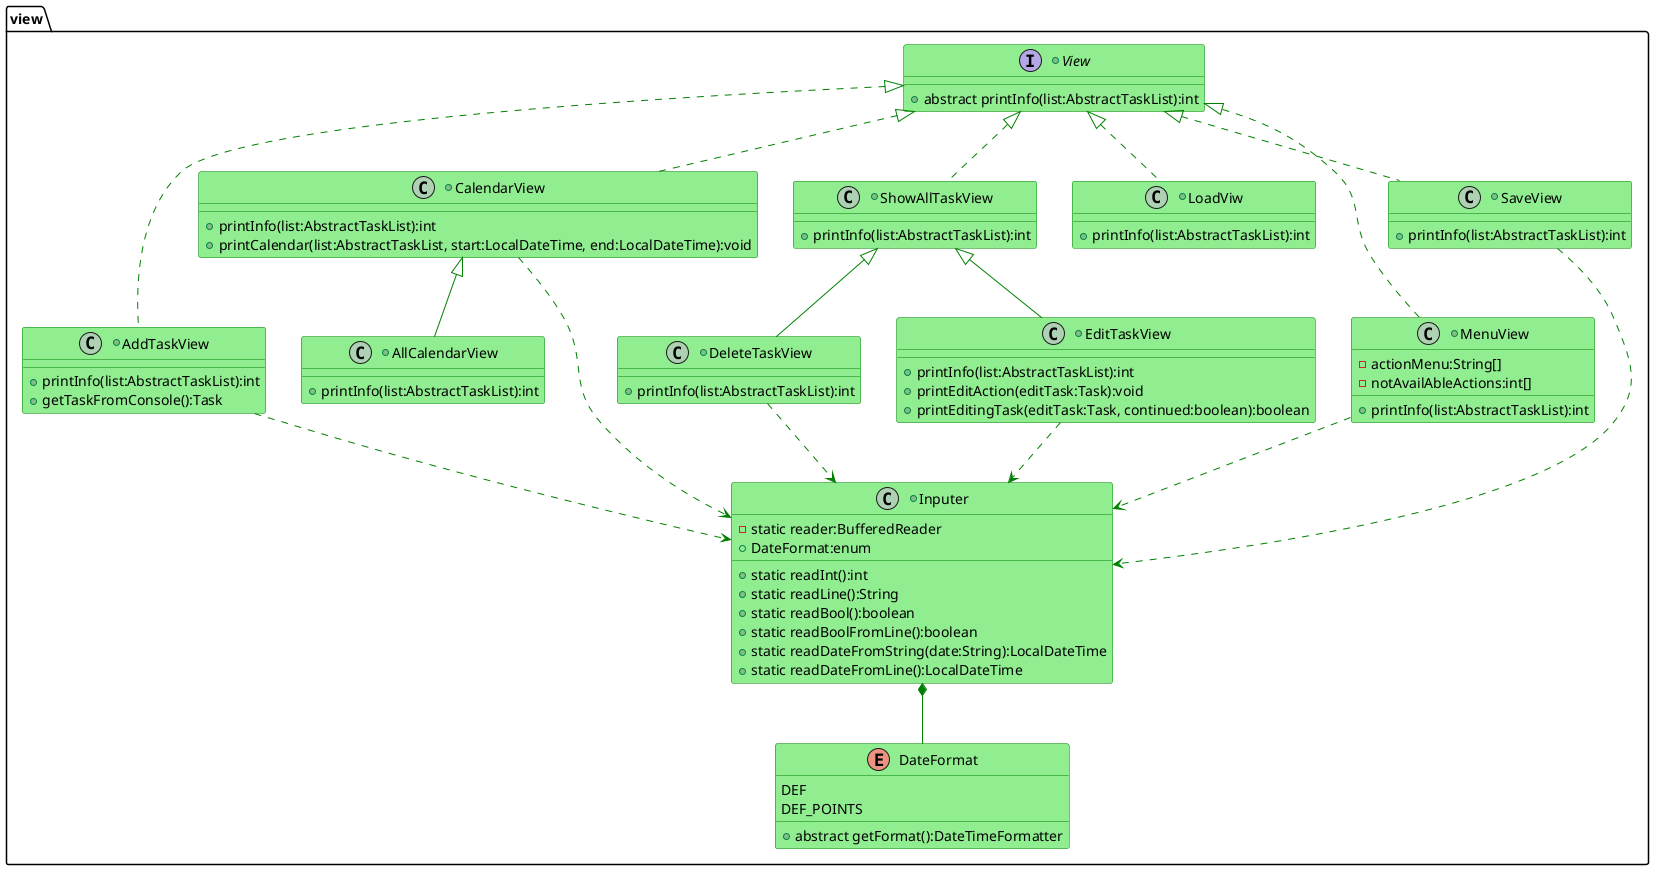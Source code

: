 @startuml
'https://plantuml.com/class-diagram

skinparam class {
  ' задаем светлозеленый цвет для фона классов по умолчанию
  BackgroundColor LightGreen
  ' задаем синий цвет для связей классов по умолчанию
  ArrowColor      Green
  ' задаем красный цвет для контуров классов по умолчанию
  BorderColor     Green
}

package "view" {
    +interface View {
        +abstract printInfo(list:AbstractTaskList):int
    }

    +class AddTaskView implements View {
          +printInfo(list:AbstractTaskList):int
          +getTaskFromConsole():Task
    }

    +class AllCalendarView extends CalendarView {
          +printInfo(list:AbstractTaskList):int
    }

    +class CalendarView implements View {
          +printInfo(list:AbstractTaskList):int
          +printCalendar(list:AbstractTaskList, start:LocalDateTime, end:LocalDateTime):void
    }

    +class DeleteTaskView extends ShowAllTaskView {
          +printInfo(list:AbstractTaskList):int
    }

    +class EditTaskView extends ShowAllTaskView {
          +printInfo(list:AbstractTaskList):int
          +printEditAction(editTask:Task):void
          +printEditingTask(editTask:Task, continued:boolean):boolean
    }

    +class LoadViw implements View {
          +printInfo(list:AbstractTaskList):int
    }

    +class MenuView implements View {
          -actionMenu:String[]
          -notAvailAbleActions:int[]
          +printInfo(list:AbstractTaskList):int
    }

    +class SaveView implements View {
          +printInfo(list:AbstractTaskList):int
    }

    +class ShowAllTaskView implements View {
          +printInfo(list:AbstractTaskList):int
    }

    +class Inputer {
              -static reader:BufferedReader
              +DateFormat:enum
              +static readInt():int
              +static readLine():String
              +static readBool():boolean
              +static readBoolFromLine():boolean
              +static readDateFromString(date:String):LocalDateTime
              +static readDateFromLine():LocalDateTime
        }
        enum DateFormat {
             DEF
             DEF_POINTS
             +abstract getFormat():DateTimeFormatter
        }
        Inputer *-- DateFormat
        AddTaskView ..> Inputer
        CalendarView ..> Inputer
        DeleteTaskView ..> Inputer
        EditTaskView ..> Inputer
        MenuView ..> Inputer
        SaveView ..> Inputer
}

@enduml